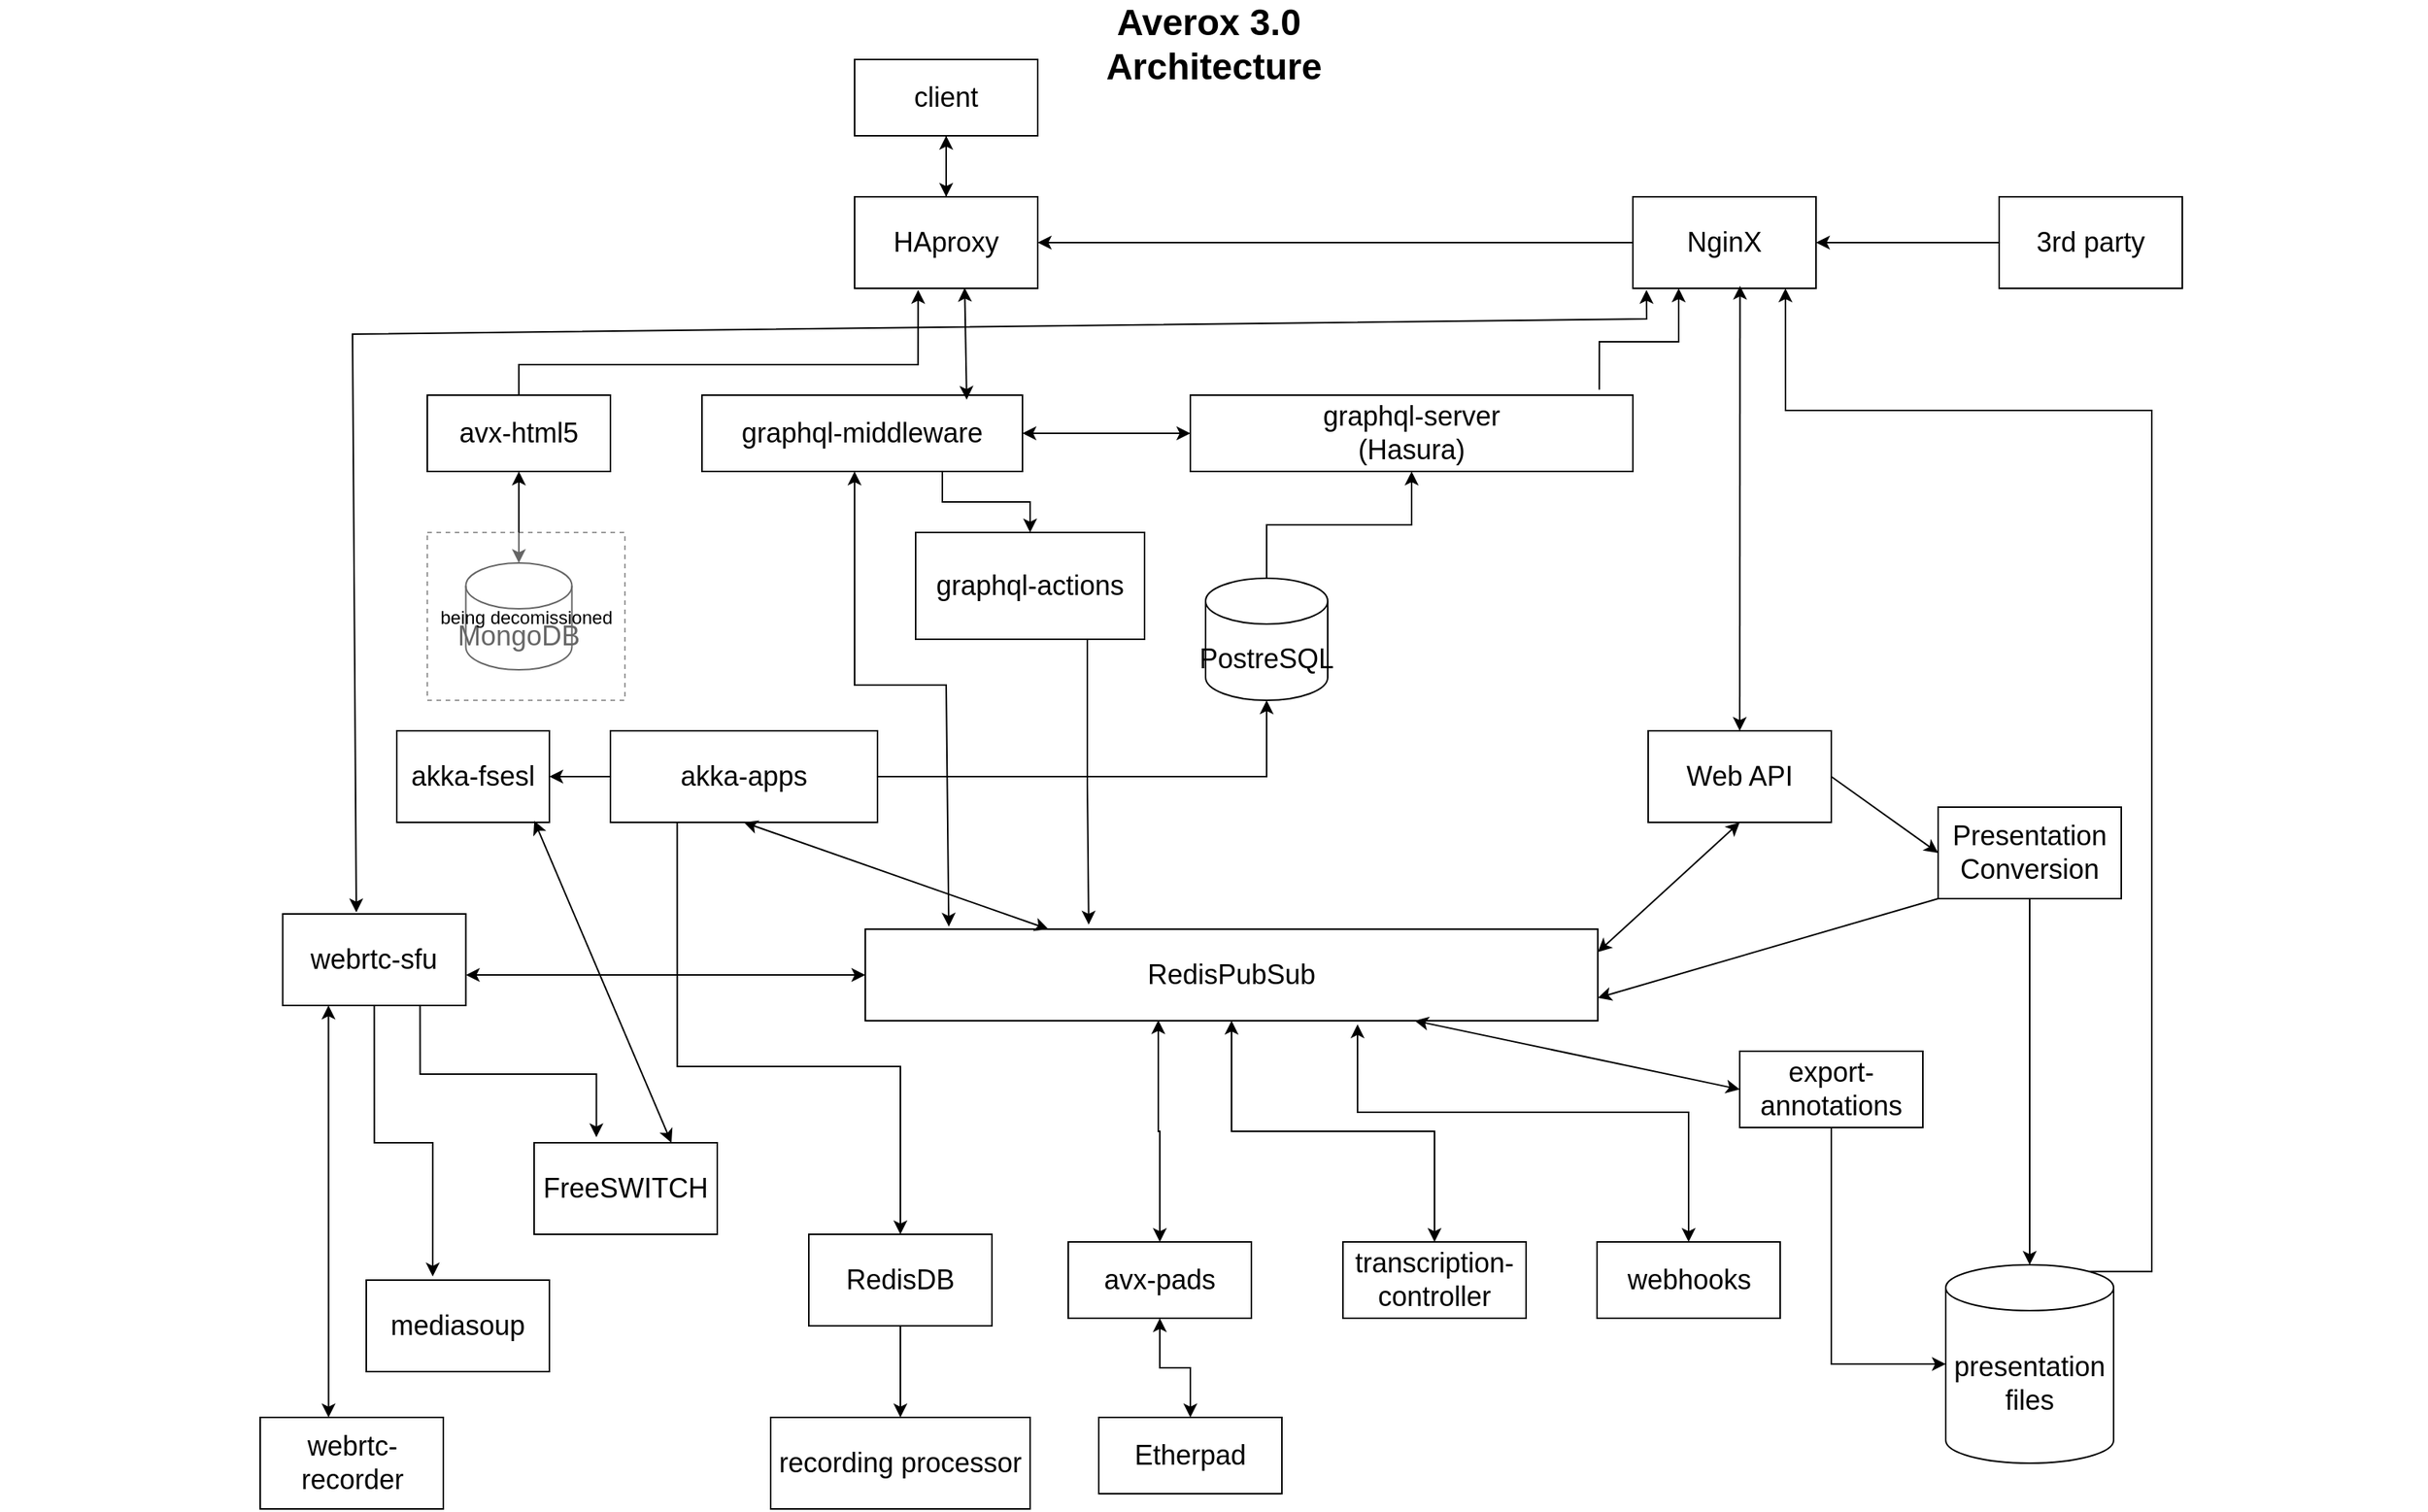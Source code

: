 <mxfile version="24.3.1" type="device">
  <diagram name="Page-1" id="74b105a0-9070-1c63-61bc-23e55f88626e">
    <mxGraphModel dx="3572.5" dy="963" grid="1" gridSize="10" guides="1" tooltips="1" connect="1" arrows="1" fold="1" page="1" pageScale="1.5" pageWidth="1169" pageHeight="826" background="none" math="0" shadow="0">
      <root>
        <mxCell id="0" style=";html=1;" />
        <mxCell id="1" style=";html=1;" parent="0" />
        <mxCell id="yXpgxxhhWC8NfGQ2Ca0n-83" style="edgeStyle=orthogonalEdgeStyle;rounded=0;orthogonalLoop=1;jettySize=auto;html=1;endArrow=classic;endFill=1;startArrow=classic;startFill=1;" parent="1" source="yXpgxxhhWC8NfGQ2Ca0n-49" target="yXpgxxhhWC8NfGQ2Ca0n-16" edge="1">
          <mxGeometry relative="1" as="geometry" />
        </mxCell>
        <mxCell id="10b056a9c633e61c-30" value="Averox 3.0&amp;nbsp;&lt;div&gt;Architecture&lt;/div&gt;" style="text;strokeColor=none;fillColor=none;html=1;fontSize=24;fontStyle=1;verticalAlign=middle;align=center;" parent="1" vertex="1">
          <mxGeometry x="-170" y="40" width="1590" as="geometry" />
        </mxCell>
        <mxCell id="yXpgxxhhWC8NfGQ2Ca0n-37" style="edgeStyle=orthogonalEdgeStyle;rounded=0;orthogonalLoop=1;jettySize=auto;html=1;exitX=0;exitY=0.5;exitDx=0;exitDy=0;entryX=1;entryY=0.5;entryDx=0;entryDy=0;" parent="1" source="yXpgxxhhWC8NfGQ2Ca0n-6" target="yXpgxxhhWC8NfGQ2Ca0n-1" edge="1">
          <mxGeometry relative="1" as="geometry">
            <mxPoint x="650" y="170" as="sourcePoint" />
          </mxGeometry>
        </mxCell>
        <mxCell id="yXpgxxhhWC8NfGQ2Ca0n-65" value="" style="edgeStyle=orthogonalEdgeStyle;rounded=0;orthogonalLoop=1;jettySize=auto;html=1;" parent="1" source="yXpgxxhhWC8NfGQ2Ca0n-1" target="yXpgxxhhWC8NfGQ2Ca0n-63" edge="1">
          <mxGeometry relative="1" as="geometry" />
        </mxCell>
        <mxCell id="yXpgxxhhWC8NfGQ2Ca0n-1" value="&lt;font style=&quot;font-size: 18px;&quot;&gt;HAproxy&lt;/font&gt;" style="rounded=0;whiteSpace=wrap;html=1;" parent="1" vertex="1">
          <mxGeometry x="390" y="140" width="120" height="60" as="geometry" />
        </mxCell>
        <mxCell id="yXpgxxhhWC8NfGQ2Ca0n-42" style="edgeStyle=orthogonalEdgeStyle;rounded=0;orthogonalLoop=1;jettySize=auto;html=1;exitX=0;exitY=0.5;exitDx=0;exitDy=0;" parent="1" source="yXpgxxhhWC8NfGQ2Ca0n-3" target="yXpgxxhhWC8NfGQ2Ca0n-5" edge="1">
          <mxGeometry relative="1" as="geometry" />
        </mxCell>
        <mxCell id="yXpgxxhhWC8NfGQ2Ca0n-82" style="edgeStyle=orthogonalEdgeStyle;rounded=0;orthogonalLoop=1;jettySize=auto;html=1;exitX=0.25;exitY=1;exitDx=0;exitDy=0;entryX=0.5;entryY=0;entryDx=0;entryDy=0;" parent="1" source="yXpgxxhhWC8NfGQ2Ca0n-3" target="yXpgxxhhWC8NfGQ2Ca0n-14" edge="1">
          <mxGeometry relative="1" as="geometry">
            <Array as="points">
              <mxPoint x="274" y="710" />
              <mxPoint x="420" y="710" />
            </Array>
          </mxGeometry>
        </mxCell>
        <mxCell id="yXpgxxhhWC8NfGQ2Ca0n-3" value="&lt;font style=&quot;font-size: 18px;&quot;&gt;akka-apps&lt;/font&gt;" style="rounded=0;whiteSpace=wrap;html=1;" parent="1" vertex="1">
          <mxGeometry x="230" y="490" width="175" height="60" as="geometry" />
        </mxCell>
        <mxCell id="yXpgxxhhWC8NfGQ2Ca0n-4" value="&lt;span style=&quot;font-size: 18px;&quot;&gt;W&lt;/span&gt;&lt;span style=&quot;font-size: 18px; background-color: initial;&quot;&gt;eb API&lt;/span&gt;" style="rounded=0;whiteSpace=wrap;html=1;" parent="1" vertex="1">
          <mxGeometry x="910" y="490" width="120" height="60" as="geometry" />
        </mxCell>
        <mxCell id="yXpgxxhhWC8NfGQ2Ca0n-5" value="&lt;font style=&quot;font-size: 18px;&quot;&gt;akka-fsesl&lt;/font&gt;" style="rounded=0;whiteSpace=wrap;html=1;" parent="1" vertex="1">
          <mxGeometry x="90" y="490" width="100" height="60" as="geometry" />
        </mxCell>
        <mxCell id="yXpgxxhhWC8NfGQ2Ca0n-6" value="&lt;font style=&quot;font-size: 18px;&quot;&gt;NginX&lt;/font&gt;" style="rounded=0;whiteSpace=wrap;html=1;" parent="1" vertex="1">
          <mxGeometry x="900" y="140" width="120" height="60" as="geometry" />
        </mxCell>
        <mxCell id="yXpgxxhhWC8NfGQ2Ca0n-7" value="&lt;font style=&quot;font-size: 18px;&quot;&gt;3rd party&lt;/font&gt;" style="rounded=0;whiteSpace=wrap;html=1;" parent="1" vertex="1">
          <mxGeometry x="1140" y="140" width="120" height="60" as="geometry" />
        </mxCell>
        <mxCell id="yXpgxxhhWC8NfGQ2Ca0n-8" value="&lt;font style=&quot;font-size: 18px;&quot;&gt;FreeSWITCH&lt;/font&gt;" style="rounded=0;whiteSpace=wrap;html=1;" parent="1" vertex="1">
          <mxGeometry x="180" y="760" width="120" height="60" as="geometry" />
        </mxCell>
        <mxCell id="yXpgxxhhWC8NfGQ2Ca0n-9" value="&lt;font style=&quot;font-size: 18px;&quot;&gt;mediasoup&lt;/font&gt;" style="rounded=0;whiteSpace=wrap;html=1;" parent="1" vertex="1">
          <mxGeometry x="70" y="850" width="120" height="60" as="geometry" />
        </mxCell>
        <mxCell id="yXpgxxhhWC8NfGQ2Ca0n-78" style="edgeStyle=orthogonalEdgeStyle;rounded=0;orthogonalLoop=1;jettySize=auto;html=1;exitX=0.25;exitY=1;exitDx=0;exitDy=0;startArrow=classic;startFill=1;" parent="1" source="yXpgxxhhWC8NfGQ2Ca0n-10" target="yXpgxxhhWC8NfGQ2Ca0n-11" edge="1">
          <mxGeometry relative="1" as="geometry">
            <Array as="points">
              <mxPoint x="45" y="870" />
              <mxPoint x="45" y="870" />
            </Array>
          </mxGeometry>
        </mxCell>
        <mxCell id="yXpgxxhhWC8NfGQ2Ca0n-10" value="&lt;font style=&quot;font-size: 18px;&quot;&gt;webrtc-sfu&lt;/font&gt;" style="rounded=0;whiteSpace=wrap;html=1;" parent="1" vertex="1">
          <mxGeometry x="15.25" y="610" width="120" height="60" as="geometry" />
        </mxCell>
        <mxCell id="yXpgxxhhWC8NfGQ2Ca0n-11" value="&lt;font style=&quot;font-size: 18px;&quot;&gt;webrtc-recorder&lt;/font&gt;" style="rounded=0;whiteSpace=wrap;html=1;" parent="1" vertex="1">
          <mxGeometry x="0.5" y="940" width="120" height="60" as="geometry" />
        </mxCell>
        <mxCell id="yXpgxxhhWC8NfGQ2Ca0n-71" style="edgeStyle=orthogonalEdgeStyle;rounded=0;orthogonalLoop=1;jettySize=auto;html=1;entryX=0.5;entryY=0;entryDx=0;entryDy=0;entryPerimeter=0;" parent="1" source="yXpgxxhhWC8NfGQ2Ca0n-12" target="yXpgxxhhWC8NfGQ2Ca0n-67" edge="1">
          <mxGeometry relative="1" as="geometry">
            <mxPoint x="1540" y="690" as="targetPoint" />
          </mxGeometry>
        </mxCell>
        <mxCell id="yXpgxxhhWC8NfGQ2Ca0n-12" value="&lt;font style=&quot;font-size: 18px;&quot;&gt;Presentation Conversion&lt;/font&gt;" style="rounded=0;whiteSpace=wrap;html=1;" parent="1" vertex="1">
          <mxGeometry x="1100" y="540" width="120" height="60" as="geometry" />
        </mxCell>
        <mxCell id="yXpgxxhhWC8NfGQ2Ca0n-91" style="edgeStyle=orthogonalEdgeStyle;rounded=0;orthogonalLoop=1;jettySize=auto;html=1;exitX=0.5;exitY=1;exitDx=0;exitDy=0;entryX=0.5;entryY=0;entryDx=0;entryDy=0;" parent="1" source="yXpgxxhhWC8NfGQ2Ca0n-14" target="yXpgxxhhWC8NfGQ2Ca0n-44" edge="1">
          <mxGeometry relative="1" as="geometry">
            <mxPoint x="410" y="930" as="targetPoint" />
          </mxGeometry>
        </mxCell>
        <mxCell id="yXpgxxhhWC8NfGQ2Ca0n-14" value="&lt;font style=&quot;font-size: 18px;&quot;&gt;RedisDB&lt;/font&gt;" style="rounded=0;whiteSpace=wrap;html=1;" parent="1" vertex="1">
          <mxGeometry x="360" y="820" width="120" height="60" as="geometry" />
        </mxCell>
        <mxCell id="yXpgxxhhWC8NfGQ2Ca0n-15" value="&lt;font style=&quot;font-size: 18px;&quot;&gt;avx-html5&lt;/font&gt;" style="rounded=0;whiteSpace=wrap;html=1;" parent="1" vertex="1">
          <mxGeometry x="110" y="270" width="120" height="50" as="geometry" />
        </mxCell>
        <mxCell id="yXpgxxhhWC8NfGQ2Ca0n-16" value="&lt;font style=&quot;font-size: 18px;&quot;&gt;RedisPubSub&lt;/font&gt;" style="rounded=0;whiteSpace=wrap;html=1;" parent="1" vertex="1">
          <mxGeometry x="397" y="620" width="480" height="60" as="geometry" />
        </mxCell>
        <mxCell id="yXpgxxhhWC8NfGQ2Ca0n-18" value="" style="endArrow=classic;html=1;rounded=0;exitX=0;exitY=0.5;exitDx=0;exitDy=0;entryX=1;entryY=0.5;entryDx=0;entryDy=0;" parent="1" source="yXpgxxhhWC8NfGQ2Ca0n-7" target="yXpgxxhhWC8NfGQ2Ca0n-6" edge="1">
          <mxGeometry width="50" height="50" relative="1" as="geometry">
            <mxPoint x="1130" y="330" as="sourcePoint" />
            <mxPoint x="1020" y="190" as="targetPoint" />
          </mxGeometry>
        </mxCell>
        <mxCell id="yXpgxxhhWC8NfGQ2Ca0n-20" value="" style="endArrow=classic;html=1;rounded=0;exitX=1;exitY=0.5;exitDx=0;exitDy=0;entryX=0;entryY=0.5;entryDx=0;entryDy=0;" parent="1" edge="1" target="yXpgxxhhWC8NfGQ2Ca0n-12" source="yXpgxxhhWC8NfGQ2Ca0n-4">
          <mxGeometry width="50" height="50" relative="1" as="geometry">
            <mxPoint x="1147" y="550" as="sourcePoint" />
            <mxPoint x="1280" y="550" as="targetPoint" />
          </mxGeometry>
        </mxCell>
        <mxCell id="yXpgxxhhWC8NfGQ2Ca0n-21" value="" style="endArrow=classic;startArrow=classic;html=1;rounded=0;exitX=1;exitY=0.25;exitDx=0;exitDy=0;entryX=0.5;entryY=1;entryDx=0;entryDy=0;" parent="1" source="yXpgxxhhWC8NfGQ2Ca0n-16" target="yXpgxxhhWC8NfGQ2Ca0n-4" edge="1">
          <mxGeometry width="50" height="50" relative="1" as="geometry">
            <mxPoint x="877" y="645" as="sourcePoint" />
            <mxPoint x="1017" y="535" as="targetPoint" />
            <Array as="points" />
          </mxGeometry>
        </mxCell>
        <mxCell id="yXpgxxhhWC8NfGQ2Ca0n-22" value="" style="endArrow=classic;html=1;rounded=0;exitX=0;exitY=1;exitDx=0;exitDy=0;entryX=1;entryY=0.75;entryDx=0;entryDy=0;" parent="1" source="yXpgxxhhWC8NfGQ2Ca0n-12" target="yXpgxxhhWC8NfGQ2Ca0n-16" edge="1">
          <mxGeometry width="50" height="50" relative="1" as="geometry">
            <mxPoint x="1317" y="575" as="sourcePoint" />
            <mxPoint x="890" y="660" as="targetPoint" />
            <Array as="points" />
          </mxGeometry>
        </mxCell>
        <mxCell id="yXpgxxhhWC8NfGQ2Ca0n-24" value="&lt;font style=&quot;font-size: 18px;&quot;&gt;graphql-actions&lt;/font&gt;" style="rounded=0;whiteSpace=wrap;html=1;" parent="1" vertex="1">
          <mxGeometry x="430" y="360" width="150" height="70" as="geometry" />
        </mxCell>
        <mxCell id="yXpgxxhhWC8NfGQ2Ca0n-31" style="edgeStyle=orthogonalEdgeStyle;rounded=0;orthogonalLoop=1;jettySize=auto;html=1;exitX=0.75;exitY=1;exitDx=0;exitDy=0;entryX=0.5;entryY=0;entryDx=0;entryDy=0;" parent="1" source="yXpgxxhhWC8NfGQ2Ca0n-25" target="yXpgxxhhWC8NfGQ2Ca0n-24" edge="1">
          <mxGeometry relative="1" as="geometry" />
        </mxCell>
        <mxCell id="yXpgxxhhWC8NfGQ2Ca0n-25" value="&lt;font style=&quot;font-size: 18px;&quot;&gt;graphql-middleware&lt;/font&gt;" style="rounded=0;whiteSpace=wrap;html=1;" parent="1" vertex="1">
          <mxGeometry x="290" y="270" width="210" height="50" as="geometry" />
        </mxCell>
        <mxCell id="yXpgxxhhWC8NfGQ2Ca0n-26" value="&lt;font style=&quot;font-size: 18px;&quot;&gt;graphql-server&lt;/font&gt;&lt;div&gt;&lt;font style=&quot;font-size: 18px;&quot;&gt;(Hasura)&lt;/font&gt;&lt;/div&gt;" style="rounded=0;whiteSpace=wrap;html=1;" parent="1" vertex="1">
          <mxGeometry x="610" y="270" width="290" height="50" as="geometry" />
        </mxCell>
        <mxCell id="yXpgxxhhWC8NfGQ2Ca0n-57" style="edgeStyle=orthogonalEdgeStyle;rounded=0;orthogonalLoop=1;jettySize=auto;html=1;exitX=0.5;exitY=0;exitDx=0;exitDy=0;exitPerimeter=0;entryX=0.5;entryY=1;entryDx=0;entryDy=0;" parent="1" source="yXpgxxhhWC8NfGQ2Ca0n-27" target="yXpgxxhhWC8NfGQ2Ca0n-26" edge="1">
          <mxGeometry relative="1" as="geometry" />
        </mxCell>
        <mxCell id="yXpgxxhhWC8NfGQ2Ca0n-27" value="&lt;font style=&quot;font-size: 18px;&quot;&gt;PostreSQL&lt;/font&gt;" style="shape=cylinder3;whiteSpace=wrap;html=1;boundedLbl=1;backgroundOutline=1;size=15;" parent="1" vertex="1">
          <mxGeometry x="620" y="390" width="80" height="80" as="geometry" />
        </mxCell>
        <mxCell id="yXpgxxhhWC8NfGQ2Ca0n-35" style="edgeStyle=orthogonalEdgeStyle;rounded=0;orthogonalLoop=1;jettySize=auto;html=1;exitX=0.5;exitY=0;exitDx=0;exitDy=0;entryX=0.347;entryY=1.017;entryDx=0;entryDy=0;entryPerimeter=0;" parent="1" source="yXpgxxhhWC8NfGQ2Ca0n-15" target="yXpgxxhhWC8NfGQ2Ca0n-1" edge="1">
          <mxGeometry relative="1" as="geometry">
            <Array as="points">
              <mxPoint x="170" y="250" />
              <mxPoint x="432" y="250" />
            </Array>
          </mxGeometry>
        </mxCell>
        <mxCell id="yXpgxxhhWC8NfGQ2Ca0n-39" value="" style="endArrow=classic;startArrow=classic;html=1;rounded=0;exitX=0.402;exitY=-0.017;exitDx=0;exitDy=0;exitPerimeter=0;entryX=0.074;entryY=1.017;entryDx=0;entryDy=0;entryPerimeter=0;" parent="1" source="yXpgxxhhWC8NfGQ2Ca0n-10" target="yXpgxxhhWC8NfGQ2Ca0n-6" edge="1">
          <mxGeometry width="50" height="50" relative="1" as="geometry">
            <mxPoint x="-80" y="610" as="sourcePoint" />
            <mxPoint x="910" y="220" as="targetPoint" />
            <Array as="points">
              <mxPoint x="61" y="230" />
              <mxPoint x="909" y="220" />
            </Array>
          </mxGeometry>
        </mxCell>
        <mxCell id="yXpgxxhhWC8NfGQ2Ca0n-40" value="" style="endArrow=classic;startArrow=classic;html=1;rounded=0;exitX=0.75;exitY=0;exitDx=0;exitDy=0;entryX=0.901;entryY=0.983;entryDx=0;entryDy=0;entryPerimeter=0;" parent="1" source="yXpgxxhhWC8NfGQ2Ca0n-8" target="yXpgxxhhWC8NfGQ2Ca0n-5" edge="1">
          <mxGeometry width="50" height="50" relative="1" as="geometry">
            <mxPoint x="680" y="520" as="sourcePoint" />
            <mxPoint x="134" y="550" as="targetPoint" />
          </mxGeometry>
        </mxCell>
        <mxCell id="yXpgxxhhWC8NfGQ2Ca0n-41" value="" style="endArrow=classic;startArrow=classic;html=1;rounded=0;exitX=0.5;exitY=1;exitDx=0;exitDy=0;entryX=0.25;entryY=0;entryDx=0;entryDy=0;" parent="1" source="yXpgxxhhWC8NfGQ2Ca0n-3" target="yXpgxxhhWC8NfGQ2Ca0n-16" edge="1">
          <mxGeometry width="50" height="50" relative="1" as="geometry">
            <mxPoint x="680" y="520" as="sourcePoint" />
            <mxPoint x="730" y="470" as="targetPoint" />
          </mxGeometry>
        </mxCell>
        <mxCell id="yXpgxxhhWC8NfGQ2Ca0n-44" value="&lt;font style=&quot;font-size: 18px;&quot;&gt;recording processor&lt;/font&gt;" style="rounded=0;whiteSpace=wrap;html=1;" parent="1" vertex="1">
          <mxGeometry x="335" y="940" width="170" height="60" as="geometry" />
        </mxCell>
        <mxCell id="yXpgxxhhWC8NfGQ2Ca0n-47" style="edgeStyle=orthogonalEdgeStyle;rounded=0;orthogonalLoop=1;jettySize=auto;html=1;exitX=0.924;exitY=-0.073;exitDx=0;exitDy=0;entryX=0.25;entryY=1;entryDx=0;entryDy=0;exitPerimeter=0;" parent="1" source="yXpgxxhhWC8NfGQ2Ca0n-26" target="yXpgxxhhWC8NfGQ2Ca0n-6" edge="1">
          <mxGeometry relative="1" as="geometry" />
        </mxCell>
        <mxCell id="yXpgxxhhWC8NfGQ2Ca0n-48" value="&lt;font style=&quot;font-size: 18px;&quot;&gt;export-annotations&lt;/font&gt;" style="rounded=0;whiteSpace=wrap;html=1;" parent="1" vertex="1">
          <mxGeometry x="970" y="700" width="120" height="50" as="geometry" />
        </mxCell>
        <mxCell id="yXpgxxhhWC8NfGQ2Ca0n-49" value="&lt;font style=&quot;font-size: 18px;&quot;&gt;transcription-controller&lt;/font&gt;" style="rounded=0;whiteSpace=wrap;html=1;" parent="1" vertex="1">
          <mxGeometry x="710" y="825" width="120" height="50" as="geometry" />
        </mxCell>
        <mxCell id="yXpgxxhhWC8NfGQ2Ca0n-50" value="" style="endArrow=classic;startArrow=classic;html=1;rounded=0;exitX=1;exitY=0.5;exitDx=0;exitDy=0;entryX=0;entryY=0.5;entryDx=0;entryDy=0;" parent="1" source="yXpgxxhhWC8NfGQ2Ca0n-25" target="yXpgxxhhWC8NfGQ2Ca0n-26" edge="1">
          <mxGeometry width="50" height="50" relative="1" as="geometry">
            <mxPoint x="680" y="520" as="sourcePoint" />
            <mxPoint x="600" y="305" as="targetPoint" />
          </mxGeometry>
        </mxCell>
        <mxCell id="yXpgxxhhWC8NfGQ2Ca0n-51" value="" style="endArrow=classic;startArrow=classic;html=1;rounded=0;entryX=0.601;entryY=0.994;entryDx=0;entryDy=0;entryPerimeter=0;exitX=0.826;exitY=0.06;exitDx=0;exitDy=0;exitPerimeter=0;" parent="1" source="yXpgxxhhWC8NfGQ2Ca0n-25" target="yXpgxxhhWC8NfGQ2Ca0n-1" edge="1">
          <mxGeometry width="50" height="50" relative="1" as="geometry">
            <mxPoint x="680" y="520" as="sourcePoint" />
            <mxPoint x="730" y="470" as="targetPoint" />
          </mxGeometry>
        </mxCell>
        <mxCell id="yXpgxxhhWC8NfGQ2Ca0n-54" style="edgeStyle=orthogonalEdgeStyle;rounded=0;orthogonalLoop=1;jettySize=auto;html=1;exitX=0.75;exitY=1;exitDx=0;exitDy=0;entryX=0.305;entryY=-0.05;entryDx=0;entryDy=0;entryPerimeter=0;" parent="1" source="yXpgxxhhWC8NfGQ2Ca0n-24" target="yXpgxxhhWC8NfGQ2Ca0n-16" edge="1">
          <mxGeometry relative="1" as="geometry" />
        </mxCell>
        <mxCell id="yXpgxxhhWC8NfGQ2Ca0n-56" style="edgeStyle=orthogonalEdgeStyle;rounded=0;orthogonalLoop=1;jettySize=auto;html=1;exitX=1;exitY=0.5;exitDx=0;exitDy=0;entryX=0.5;entryY=1;entryDx=0;entryDy=0;entryPerimeter=0;" parent="1" source="yXpgxxhhWC8NfGQ2Ca0n-3" target="yXpgxxhhWC8NfGQ2Ca0n-27" edge="1">
          <mxGeometry relative="1" as="geometry" />
        </mxCell>
        <mxCell id="yXpgxxhhWC8NfGQ2Ca0n-59" value="" style="endArrow=classic;startArrow=classic;html=1;rounded=0;exitX=0.114;exitY=-0.028;exitDx=0;exitDy=0;exitPerimeter=0;entryX=0.476;entryY=1;entryDx=0;entryDy=0;entryPerimeter=0;" parent="1" source="yXpgxxhhWC8NfGQ2Ca0n-16" target="yXpgxxhhWC8NfGQ2Ca0n-25" edge="1">
          <mxGeometry width="50" height="50" relative="1" as="geometry">
            <mxPoint x="330" y="370" as="sourcePoint" />
            <mxPoint x="380" y="320" as="targetPoint" />
            <Array as="points">
              <mxPoint x="450" y="460" />
              <mxPoint x="390" y="460" />
            </Array>
          </mxGeometry>
        </mxCell>
        <mxCell id="yXpgxxhhWC8NfGQ2Ca0n-60" value="" style="endArrow=classic;startArrow=classic;html=1;rounded=0;exitX=0.5;exitY=0;exitDx=0;exitDy=0;entryX=0.585;entryY=0.972;entryDx=0;entryDy=0;entryPerimeter=0;" parent="1" source="yXpgxxhhWC8NfGQ2Ca0n-4" target="yXpgxxhhWC8NfGQ2Ca0n-6" edge="1">
          <mxGeometry width="50" height="50" relative="1" as="geometry">
            <mxPoint x="950" y="250" as="sourcePoint" />
            <mxPoint x="1000" y="200" as="targetPoint" />
          </mxGeometry>
        </mxCell>
        <mxCell id="yXpgxxhhWC8NfGQ2Ca0n-64" style="edgeStyle=orthogonalEdgeStyle;rounded=0;orthogonalLoop=1;jettySize=auto;html=1;exitX=0.5;exitY=1;exitDx=0;exitDy=0;entryX=0.5;entryY=0;entryDx=0;entryDy=0;" parent="1" source="yXpgxxhhWC8NfGQ2Ca0n-63" target="yXpgxxhhWC8NfGQ2Ca0n-1" edge="1">
          <mxGeometry relative="1" as="geometry" />
        </mxCell>
        <mxCell id="yXpgxxhhWC8NfGQ2Ca0n-63" value="&lt;font style=&quot;font-size: 18px;&quot;&gt;client&lt;/font&gt;" style="rounded=0;whiteSpace=wrap;html=1;" parent="1" vertex="1">
          <mxGeometry x="390" y="50" width="120" height="50" as="geometry" />
        </mxCell>
        <mxCell id="yXpgxxhhWC8NfGQ2Ca0n-72" style="edgeStyle=orthogonalEdgeStyle;rounded=0;orthogonalLoop=1;jettySize=auto;html=1;exitX=0.855;exitY=0;exitDx=0;exitDy=4.35;exitPerimeter=0;entryX=0.833;entryY=1;entryDx=0;entryDy=0;entryPerimeter=0;" parent="1" source="yXpgxxhhWC8NfGQ2Ca0n-67" target="yXpgxxhhWC8NfGQ2Ca0n-6" edge="1">
          <mxGeometry relative="1" as="geometry">
            <Array as="points">
              <mxPoint x="1240" y="844" />
              <mxPoint x="1240" y="280" />
              <mxPoint x="1000" y="280" />
            </Array>
          </mxGeometry>
        </mxCell>
        <mxCell id="yXpgxxhhWC8NfGQ2Ca0n-67" value="&lt;font style=&quot;font-size: 18px;&quot;&gt;presentation files&lt;/font&gt;" style="shape=cylinder3;whiteSpace=wrap;html=1;boundedLbl=1;backgroundOutline=1;size=15;" parent="1" vertex="1">
          <mxGeometry x="1105" y="840" width="110" height="130" as="geometry" />
        </mxCell>
        <mxCell id="yXpgxxhhWC8NfGQ2Ca0n-68" value="" style="endArrow=classic;startArrow=classic;html=1;rounded=0;entryX=0;entryY=0.5;entryDx=0;entryDy=0;exitX=0.75;exitY=1;exitDx=0;exitDy=0;" parent="1" source="yXpgxxhhWC8NfGQ2Ca0n-16" target="yXpgxxhhWC8NfGQ2Ca0n-48" edge="1">
          <mxGeometry width="50" height="50" relative="1" as="geometry">
            <mxPoint x="680" y="520" as="sourcePoint" />
            <mxPoint x="730" y="470" as="targetPoint" />
          </mxGeometry>
        </mxCell>
        <mxCell id="yXpgxxhhWC8NfGQ2Ca0n-70" style="edgeStyle=orthogonalEdgeStyle;rounded=0;orthogonalLoop=1;jettySize=auto;html=1;exitX=0.5;exitY=1;exitDx=0;exitDy=0;entryX=0;entryY=0.5;entryDx=0;entryDy=0;entryPerimeter=0;" parent="1" source="yXpgxxhhWC8NfGQ2Ca0n-48" target="yXpgxxhhWC8NfGQ2Ca0n-67" edge="1">
          <mxGeometry relative="1" as="geometry" />
        </mxCell>
        <mxCell id="yXpgxxhhWC8NfGQ2Ca0n-75" value="" style="endArrow=classic;startArrow=classic;html=1;rounded=0;entryX=1;entryY=0.667;entryDx=0;entryDy=0;entryPerimeter=0;" parent="1" source="yXpgxxhhWC8NfGQ2Ca0n-16" target="yXpgxxhhWC8NfGQ2Ca0n-10" edge="1">
          <mxGeometry width="50" height="50" relative="1" as="geometry">
            <mxPoint x="680" y="500" as="sourcePoint" />
            <mxPoint y="650" as="targetPoint" />
          </mxGeometry>
        </mxCell>
        <mxCell id="yXpgxxhhWC8NfGQ2Ca0n-76" style="edgeStyle=orthogonalEdgeStyle;rounded=0;orthogonalLoop=1;jettySize=auto;html=1;exitX=0.5;exitY=1;exitDx=0;exitDy=0;entryX=0.363;entryY=-0.039;entryDx=0;entryDy=0;entryPerimeter=0;" parent="1" source="yXpgxxhhWC8NfGQ2Ca0n-10" target="yXpgxxhhWC8NfGQ2Ca0n-9" edge="1">
          <mxGeometry relative="1" as="geometry" />
        </mxCell>
        <mxCell id="yXpgxxhhWC8NfGQ2Ca0n-77" style="edgeStyle=orthogonalEdgeStyle;rounded=0;orthogonalLoop=1;jettySize=auto;html=1;exitX=0.75;exitY=1;exitDx=0;exitDy=0;entryX=0.34;entryY=-0.061;entryDx=0;entryDy=0;entryPerimeter=0;" parent="1" source="yXpgxxhhWC8NfGQ2Ca0n-10" target="yXpgxxhhWC8NfGQ2Ca0n-8" edge="1">
          <mxGeometry relative="1" as="geometry" />
        </mxCell>
        <mxCell id="yXpgxxhhWC8NfGQ2Ca0n-81" value="&lt;font style=&quot;font-size: 18px;&quot;&gt;webhooks&lt;/font&gt;" style="rounded=0;whiteSpace=wrap;html=1;" parent="1" vertex="1">
          <mxGeometry x="876.5" y="825" width="120" height="50" as="geometry" />
        </mxCell>
        <mxCell id="yXpgxxhhWC8NfGQ2Ca0n-85" style="edgeStyle=orthogonalEdgeStyle;rounded=0;orthogonalLoop=1;jettySize=auto;html=1;exitX=0.5;exitY=0;exitDx=0;exitDy=0;entryX=0.672;entryY=1.039;entryDx=0;entryDy=0;entryPerimeter=0;startArrow=classic;startFill=1;" parent="1" source="yXpgxxhhWC8NfGQ2Ca0n-81" target="yXpgxxhhWC8NfGQ2Ca0n-16" edge="1">
          <mxGeometry relative="1" as="geometry">
            <Array as="points">
              <mxPoint x="937" y="740" />
              <mxPoint x="720" y="740" />
            </Array>
          </mxGeometry>
        </mxCell>
        <mxCell id="yXpgxxhhWC8NfGQ2Ca0n-89" style="edgeStyle=orthogonalEdgeStyle;rounded=0;orthogonalLoop=1;jettySize=auto;html=1;startArrow=classic;startFill=1;entryX=0.4;entryY=0.994;entryDx=0;entryDy=0;entryPerimeter=0;" parent="1" source="yXpgxxhhWC8NfGQ2Ca0n-86" target="yXpgxxhhWC8NfGQ2Ca0n-16" edge="1">
          <mxGeometry relative="1" as="geometry">
            <mxPoint x="590" y="690" as="targetPoint" />
          </mxGeometry>
        </mxCell>
        <mxCell id="yXpgxxhhWC8NfGQ2Ca0n-86" value="&lt;font style=&quot;font-size: 18px;&quot;&gt;avx-pads&lt;/font&gt;" style="rounded=0;whiteSpace=wrap;html=1;" parent="1" vertex="1">
          <mxGeometry x="530" y="825" width="120" height="50" as="geometry" />
        </mxCell>
        <mxCell id="yXpgxxhhWC8NfGQ2Ca0n-90" style="edgeStyle=orthogonalEdgeStyle;rounded=0;orthogonalLoop=1;jettySize=auto;html=1;exitX=0.5;exitY=0;exitDx=0;exitDy=0;startArrow=classic;startFill=1;" parent="1" source="yXpgxxhhWC8NfGQ2Ca0n-87" target="yXpgxxhhWC8NfGQ2Ca0n-86" edge="1">
          <mxGeometry relative="1" as="geometry" />
        </mxCell>
        <mxCell id="yXpgxxhhWC8NfGQ2Ca0n-87" value="&lt;span style=&quot;font-size: 18px;&quot;&gt;Etherpad&lt;/span&gt;" style="rounded=0;whiteSpace=wrap;html=1;" parent="1" vertex="1">
          <mxGeometry x="550" y="940" width="120" height="50" as="geometry" />
        </mxCell>
        <mxCell id="E-o9VWXL15_o7cwUFqd2-1" value="&lt;font style=&quot;font-size: 18px;&quot;&gt;MongoDB&lt;/font&gt;" style="shape=cylinder3;whiteSpace=wrap;html=1;boundedLbl=1;backgroundOutline=1;size=15;" vertex="1" parent="1">
          <mxGeometry x="135.25" y="380" width="69.5" height="70" as="geometry" />
        </mxCell>
        <mxCell id="E-o9VWXL15_o7cwUFqd2-2" style="edgeStyle=orthogonalEdgeStyle;rounded=0;orthogonalLoop=1;jettySize=auto;html=1;exitX=0.5;exitY=1;exitDx=0;exitDy=0;entryX=0.5;entryY=0;entryDx=0;entryDy=0;entryPerimeter=0;startArrow=classic;startFill=1;" edge="1" parent="1" source="yXpgxxhhWC8NfGQ2Ca0n-15" target="E-o9VWXL15_o7cwUFqd2-1">
          <mxGeometry relative="1" as="geometry" />
        </mxCell>
        <mxCell id="E-o9VWXL15_o7cwUFqd2-4" value="&lt;p style=&quot;line-height: 100%;&quot;&gt;being decomissioned&lt;/p&gt;" style="rounded=0;whiteSpace=wrap;html=1;dashed=1;opacity=40;" vertex="1" parent="1">
          <mxGeometry x="110" y="360" width="129.5" height="110" as="geometry" />
        </mxCell>
      </root>
    </mxGraphModel>
  </diagram>
</mxfile>

